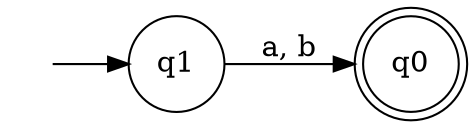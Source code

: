 strict digraph {
	 rankdir=LR
	 node [shape = none, label = " ", width = 0, height = 0]; qd;
	 node [label = "\N", width = 0.5, height = 0.5];
	 node [shape = doublecircle]; q0;
	 node [shape = circle];
	 q1 -> q0 [label = "a, b"]
	 qd -> q1
}